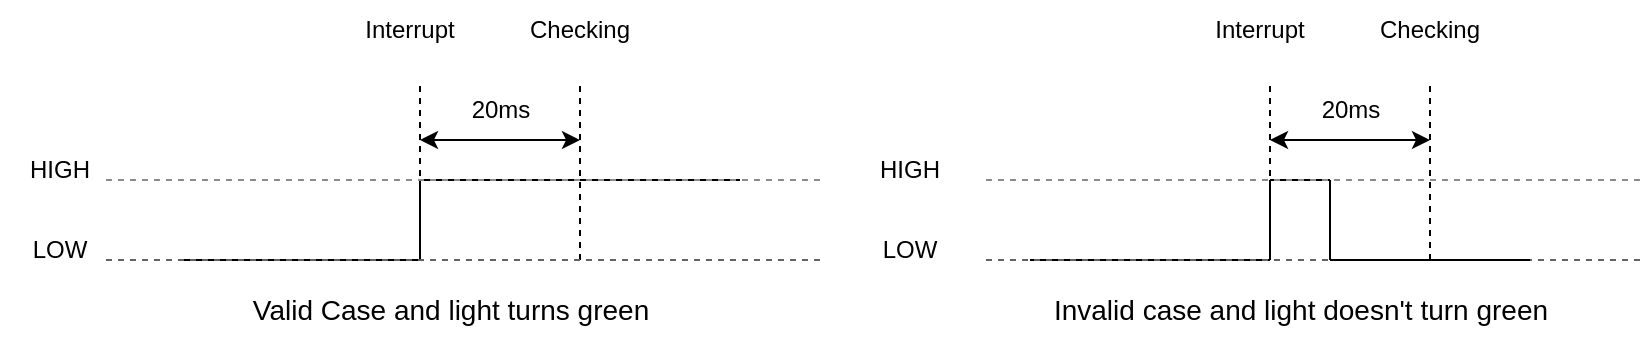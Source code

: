 <mxfile version="21.3.7" type="device">
  <diagram name="Page-1" id="m2AeptvK8CCpJ3rHJvlK">
    <mxGraphModel dx="2074" dy="1130" grid="1" gridSize="10" guides="1" tooltips="1" connect="1" arrows="1" fold="1" page="1" pageScale="1" pageWidth="850" pageHeight="1100" math="0" shadow="0">
      <root>
        <mxCell id="0" />
        <mxCell id="1" parent="0" />
        <mxCell id="LGr4Y6dPlUTByGO2qPEY-1" value="" style="endArrow=none;html=1;rounded=0;" edge="1" parent="1">
          <mxGeometry width="50" height="50" relative="1" as="geometry">
            <mxPoint x="90" y="600" as="sourcePoint" />
            <mxPoint x="210" y="600" as="targetPoint" />
          </mxGeometry>
        </mxCell>
        <mxCell id="LGr4Y6dPlUTByGO2qPEY-2" value="" style="endArrow=none;html=1;rounded=0;" edge="1" parent="1">
          <mxGeometry width="50" height="50" relative="1" as="geometry">
            <mxPoint x="210" y="600" as="sourcePoint" />
            <mxPoint x="210" y="560" as="targetPoint" />
          </mxGeometry>
        </mxCell>
        <mxCell id="LGr4Y6dPlUTByGO2qPEY-3" value="" style="endArrow=none;html=1;rounded=0;" edge="1" parent="1">
          <mxGeometry width="50" height="50" relative="1" as="geometry">
            <mxPoint x="210" y="560" as="sourcePoint" />
            <mxPoint x="370" y="560" as="targetPoint" />
          </mxGeometry>
        </mxCell>
        <mxCell id="LGr4Y6dPlUTByGO2qPEY-4" value="" style="endArrow=none;dashed=1;html=1;strokeWidth=1;rounded=0;" edge="1" parent="1">
          <mxGeometry width="50" height="50" relative="1" as="geometry">
            <mxPoint x="290" y="600" as="sourcePoint" />
            <mxPoint x="290" y="510" as="targetPoint" />
          </mxGeometry>
        </mxCell>
        <mxCell id="LGr4Y6dPlUTByGO2qPEY-5" value="" style="endArrow=none;dashed=1;html=1;strokeWidth=1;rounded=0;" edge="1" parent="1">
          <mxGeometry width="50" height="50" relative="1" as="geometry">
            <mxPoint x="210" y="600" as="sourcePoint" />
            <mxPoint x="210" y="510" as="targetPoint" />
          </mxGeometry>
        </mxCell>
        <mxCell id="LGr4Y6dPlUTByGO2qPEY-7" value="" style="endArrow=none;dashed=1;html=1;strokeWidth=1;rounded=0;strokeColor=#8C8C8C;" edge="1" parent="1">
          <mxGeometry width="50" height="50" relative="1" as="geometry">
            <mxPoint x="410" y="560" as="sourcePoint" />
            <mxPoint x="50" y="560" as="targetPoint" />
          </mxGeometry>
        </mxCell>
        <mxCell id="LGr4Y6dPlUTByGO2qPEY-8" value="" style="endArrow=none;dashed=1;html=1;strokeWidth=1;rounded=0;strokeColor=#636363;" edge="1" parent="1">
          <mxGeometry width="50" height="50" relative="1" as="geometry">
            <mxPoint x="410" y="600" as="sourcePoint" />
            <mxPoint x="50" y="600" as="targetPoint" />
          </mxGeometry>
        </mxCell>
        <mxCell id="LGr4Y6dPlUTByGO2qPEY-9" value="HIGH" style="text;html=1;strokeColor=none;fillColor=none;align=center;verticalAlign=middle;whiteSpace=wrap;rounded=0;" vertex="1" parent="1">
          <mxGeometry y="540" width="60" height="30" as="geometry" />
        </mxCell>
        <mxCell id="LGr4Y6dPlUTByGO2qPEY-11" value="LOW" style="text;html=1;strokeColor=none;fillColor=none;align=center;verticalAlign=middle;whiteSpace=wrap;rounded=0;" vertex="1" parent="1">
          <mxGeometry y="580" width="60" height="30" as="geometry" />
        </mxCell>
        <mxCell id="LGr4Y6dPlUTByGO2qPEY-13" value="" style="endArrow=classic;startArrow=classic;html=1;rounded=0;" edge="1" parent="1">
          <mxGeometry width="50" height="50" relative="1" as="geometry">
            <mxPoint x="210" y="540" as="sourcePoint" />
            <mxPoint x="290" y="540" as="targetPoint" />
          </mxGeometry>
        </mxCell>
        <mxCell id="LGr4Y6dPlUTByGO2qPEY-14" value="20ms" style="text;html=1;align=center;verticalAlign=middle;resizable=0;points=[];autosize=1;strokeColor=none;fillColor=none;" vertex="1" parent="1">
          <mxGeometry x="225" y="510" width="50" height="30" as="geometry" />
        </mxCell>
        <mxCell id="LGr4Y6dPlUTByGO2qPEY-15" value="Interrupt" style="text;html=1;strokeColor=none;fillColor=none;align=center;verticalAlign=middle;whiteSpace=wrap;rounded=0;" vertex="1" parent="1">
          <mxGeometry x="175" y="470" width="60" height="30" as="geometry" />
        </mxCell>
        <mxCell id="LGr4Y6dPlUTByGO2qPEY-16" value="Checking" style="text;html=1;strokeColor=none;fillColor=none;align=center;verticalAlign=middle;whiteSpace=wrap;rounded=0;" vertex="1" parent="1">
          <mxGeometry x="260" y="470" width="60" height="30" as="geometry" />
        </mxCell>
        <mxCell id="LGr4Y6dPlUTByGO2qPEY-17" value="&lt;font style=&quot;font-size: 14px;&quot;&gt;Valid Case and light turns green&lt;/font&gt;" style="text;html=1;align=center;verticalAlign=middle;resizable=0;points=[];autosize=1;strokeColor=none;fillColor=none;" vertex="1" parent="1">
          <mxGeometry x="115" y="610" width="220" height="30" as="geometry" />
        </mxCell>
        <mxCell id="LGr4Y6dPlUTByGO2qPEY-18" value="" style="endArrow=none;html=1;rounded=0;" edge="1" parent="1">
          <mxGeometry width="50" height="50" relative="1" as="geometry">
            <mxPoint x="515" y="600" as="sourcePoint" />
            <mxPoint x="635" y="600" as="targetPoint" />
          </mxGeometry>
        </mxCell>
        <mxCell id="LGr4Y6dPlUTByGO2qPEY-19" value="" style="endArrow=none;html=1;rounded=0;" edge="1" parent="1">
          <mxGeometry width="50" height="50" relative="1" as="geometry">
            <mxPoint x="635" y="600" as="sourcePoint" />
            <mxPoint x="635" y="560" as="targetPoint" />
          </mxGeometry>
        </mxCell>
        <mxCell id="LGr4Y6dPlUTByGO2qPEY-20" value="" style="endArrow=none;html=1;rounded=0;" edge="1" parent="1">
          <mxGeometry width="50" height="50" relative="1" as="geometry">
            <mxPoint x="635" y="560" as="sourcePoint" />
            <mxPoint x="665" y="560" as="targetPoint" />
          </mxGeometry>
        </mxCell>
        <mxCell id="LGr4Y6dPlUTByGO2qPEY-21" value="" style="endArrow=none;dashed=1;html=1;strokeWidth=1;rounded=0;" edge="1" parent="1">
          <mxGeometry width="50" height="50" relative="1" as="geometry">
            <mxPoint x="715" y="600" as="sourcePoint" />
            <mxPoint x="715" y="510" as="targetPoint" />
          </mxGeometry>
        </mxCell>
        <mxCell id="LGr4Y6dPlUTByGO2qPEY-22" value="" style="endArrow=none;dashed=1;html=1;strokeWidth=1;rounded=0;" edge="1" parent="1">
          <mxGeometry width="50" height="50" relative="1" as="geometry">
            <mxPoint x="635" y="600" as="sourcePoint" />
            <mxPoint x="635" y="510" as="targetPoint" />
          </mxGeometry>
        </mxCell>
        <mxCell id="LGr4Y6dPlUTByGO2qPEY-23" value="" style="endArrow=none;dashed=1;html=1;strokeWidth=1;rounded=0;strokeColor=#8C8C8C;" edge="1" parent="1">
          <mxGeometry width="50" height="50" relative="1" as="geometry">
            <mxPoint x="820" y="560" as="sourcePoint" />
            <mxPoint x="490" y="560" as="targetPoint" />
          </mxGeometry>
        </mxCell>
        <mxCell id="LGr4Y6dPlUTByGO2qPEY-24" value="" style="endArrow=none;dashed=1;html=1;strokeWidth=1;rounded=0;strokeColor=#636363;" edge="1" parent="1">
          <mxGeometry width="50" height="50" relative="1" as="geometry">
            <mxPoint x="820" y="600" as="sourcePoint" />
            <mxPoint x="490" y="600" as="targetPoint" />
          </mxGeometry>
        </mxCell>
        <mxCell id="LGr4Y6dPlUTByGO2qPEY-25" value="HIGH" style="text;html=1;strokeColor=none;fillColor=none;align=center;verticalAlign=middle;whiteSpace=wrap;rounded=0;" vertex="1" parent="1">
          <mxGeometry x="425" y="540" width="60" height="30" as="geometry" />
        </mxCell>
        <mxCell id="LGr4Y6dPlUTByGO2qPEY-26" value="LOW" style="text;html=1;strokeColor=none;fillColor=none;align=center;verticalAlign=middle;whiteSpace=wrap;rounded=0;" vertex="1" parent="1">
          <mxGeometry x="425" y="580" width="60" height="30" as="geometry" />
        </mxCell>
        <mxCell id="LGr4Y6dPlUTByGO2qPEY-27" value="" style="endArrow=classic;startArrow=classic;html=1;rounded=0;" edge="1" parent="1">
          <mxGeometry width="50" height="50" relative="1" as="geometry">
            <mxPoint x="635" y="540" as="sourcePoint" />
            <mxPoint x="715" y="540" as="targetPoint" />
          </mxGeometry>
        </mxCell>
        <mxCell id="LGr4Y6dPlUTByGO2qPEY-28" value="20ms" style="text;html=1;align=center;verticalAlign=middle;resizable=0;points=[];autosize=1;strokeColor=none;fillColor=none;" vertex="1" parent="1">
          <mxGeometry x="650" y="510" width="50" height="30" as="geometry" />
        </mxCell>
        <mxCell id="LGr4Y6dPlUTByGO2qPEY-29" value="Interrupt" style="text;html=1;strokeColor=none;fillColor=none;align=center;verticalAlign=middle;whiteSpace=wrap;rounded=0;" vertex="1" parent="1">
          <mxGeometry x="600" y="470" width="60" height="30" as="geometry" />
        </mxCell>
        <mxCell id="LGr4Y6dPlUTByGO2qPEY-30" value="Checking" style="text;html=1;strokeColor=none;fillColor=none;align=center;verticalAlign=middle;whiteSpace=wrap;rounded=0;" vertex="1" parent="1">
          <mxGeometry x="685" y="470" width="60" height="30" as="geometry" />
        </mxCell>
        <mxCell id="LGr4Y6dPlUTByGO2qPEY-31" value="&lt;font style=&quot;font-size: 14px;&quot;&gt;Invalid case and light doesn&#39;t turn green&lt;/font&gt;" style="text;html=1;align=center;verticalAlign=middle;resizable=0;points=[];autosize=1;strokeColor=none;fillColor=none;" vertex="1" parent="1">
          <mxGeometry x="515" y="610" width="270" height="30" as="geometry" />
        </mxCell>
        <mxCell id="LGr4Y6dPlUTByGO2qPEY-32" value="" style="endArrow=none;html=1;rounded=0;" edge="1" parent="1">
          <mxGeometry width="50" height="50" relative="1" as="geometry">
            <mxPoint x="665" y="600" as="sourcePoint" />
            <mxPoint x="665" y="560" as="targetPoint" />
          </mxGeometry>
        </mxCell>
        <mxCell id="LGr4Y6dPlUTByGO2qPEY-33" value="" style="endArrow=none;html=1;rounded=0;" edge="1" parent="1">
          <mxGeometry width="50" height="50" relative="1" as="geometry">
            <mxPoint x="665" y="600" as="sourcePoint" />
            <mxPoint x="765" y="600" as="targetPoint" />
          </mxGeometry>
        </mxCell>
      </root>
    </mxGraphModel>
  </diagram>
</mxfile>
